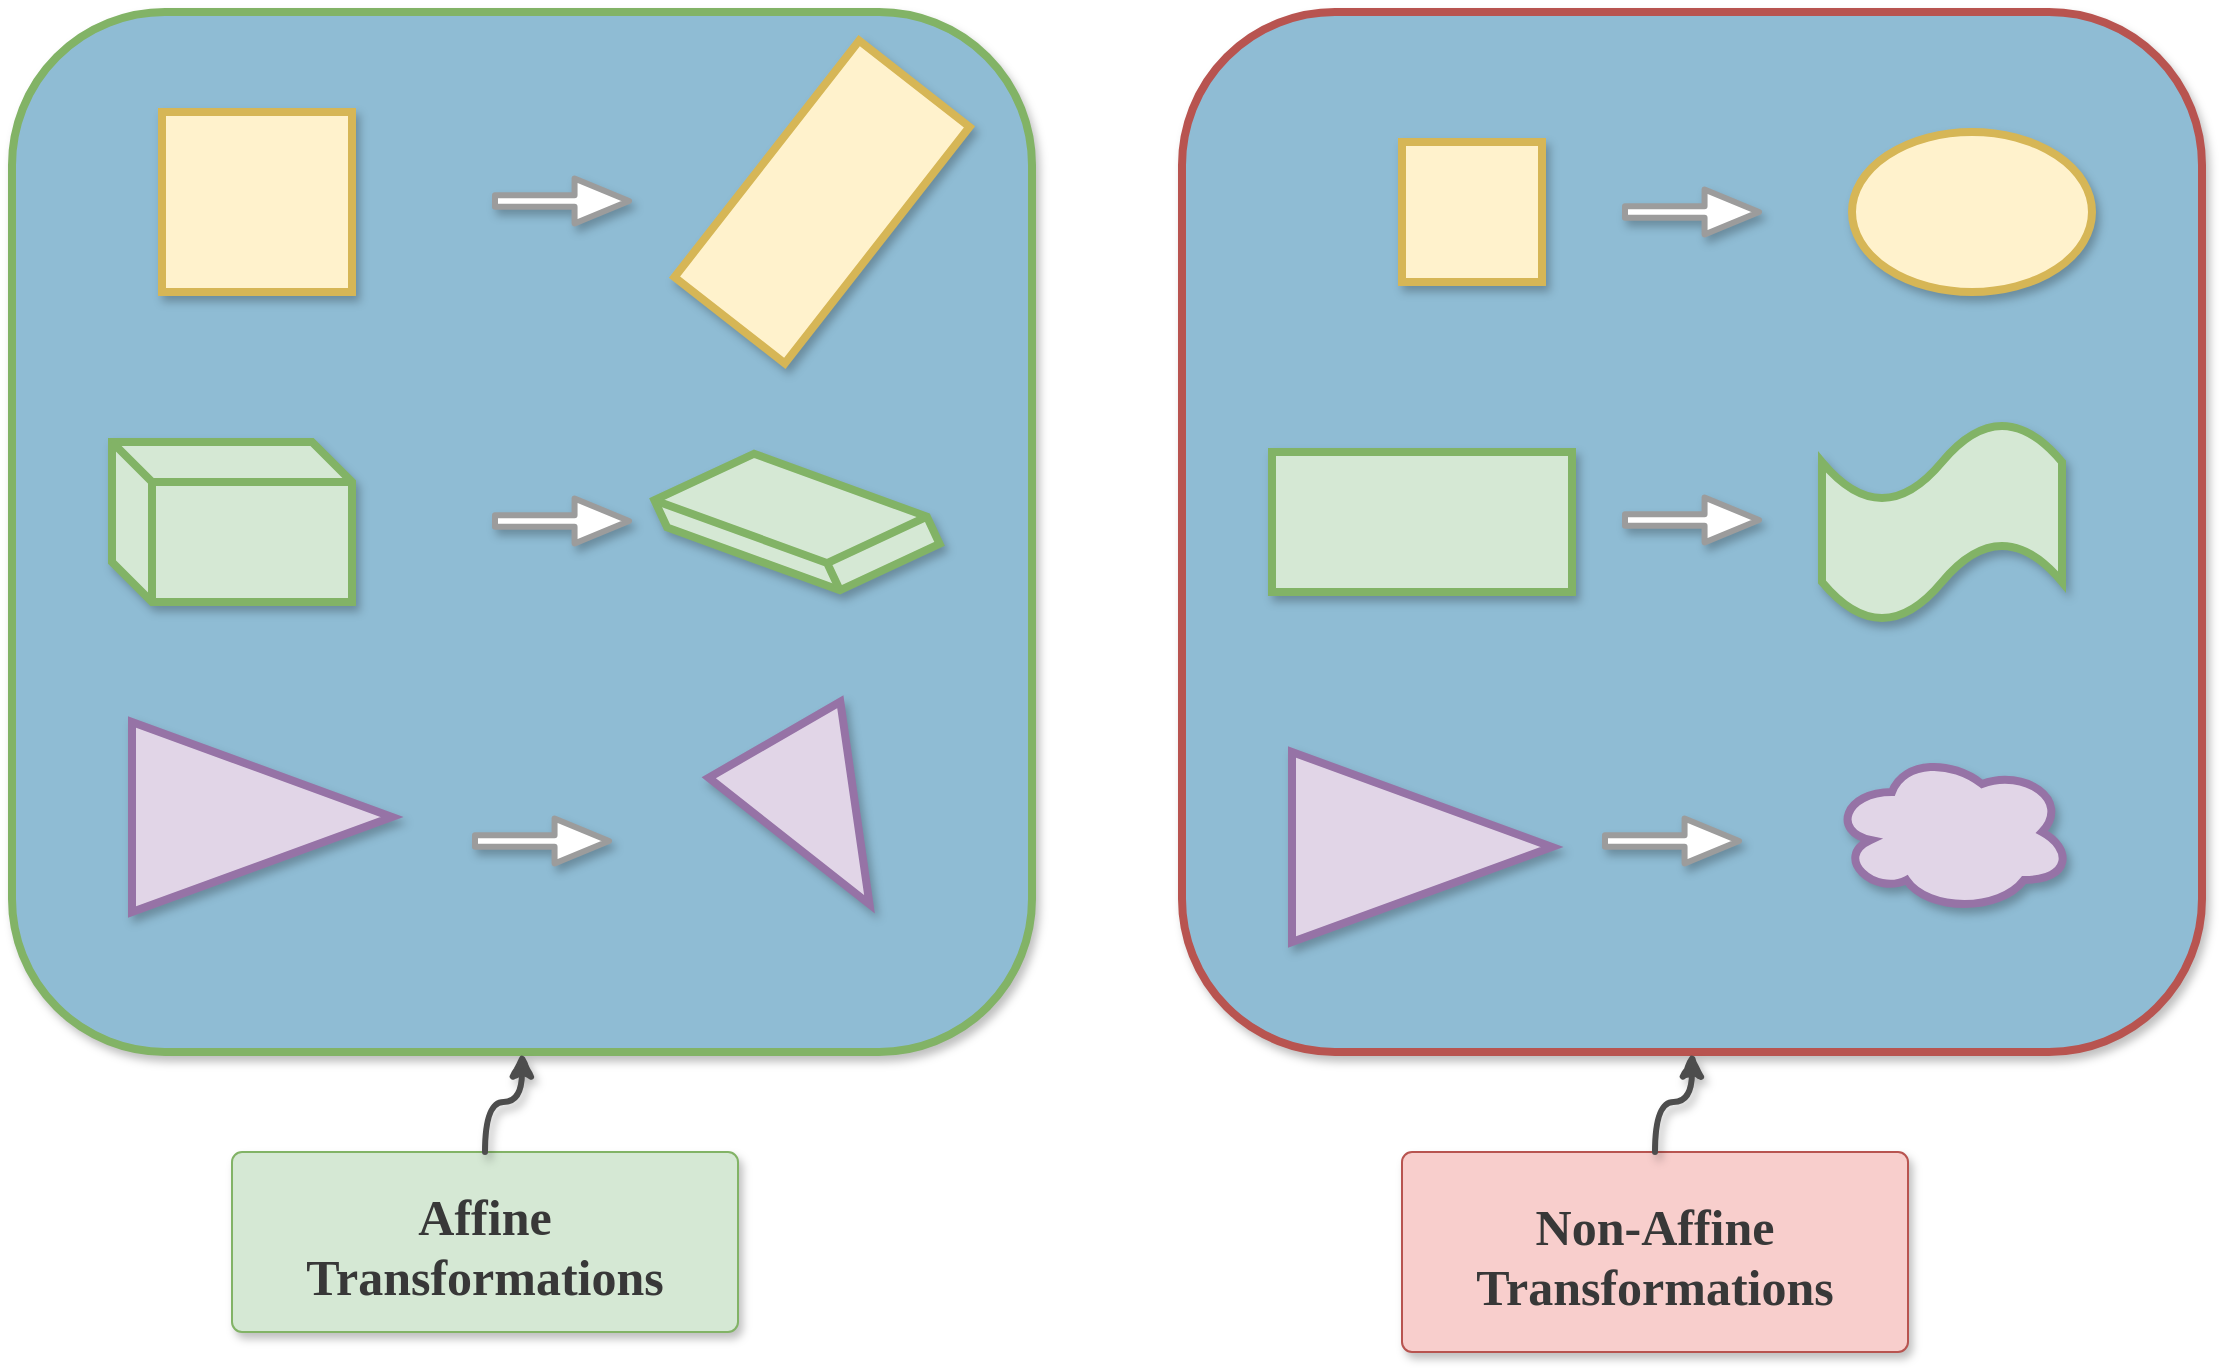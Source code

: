 <mxfile version="13.1.0" type="device"><diagram id="c1d3679a-3571-6179-aeac-5aaa0ecb7153" name="Page-1"><mxGraphModel dx="1422" dy="783" grid="1" gridSize="10" guides="1" tooltips="1" connect="1" arrows="1" fold="1" page="1" pageScale="1" pageWidth="1100" pageHeight="850" math="0" shadow="0"><root><mxCell id="0"/><mxCell id="1" parent="0"/><mxCell id="52171c6b42063799-44" value="" style="rounded=1;whiteSpace=wrap;shadow=1;glass=0;comic=0;labelBackgroundColor=none;strokeColor=#b85450;strokeWidth=4;fillColor=#8FBCD4;fontFamily=Tahoma;fontSize=14;fontColor=#0D0D0D;html=1;" parent="1" vertex="1"><mxGeometry x="625" y="20" width="510" height="520" as="geometry"/></mxCell><mxCell id="52171c6b42063799-43" value="" style="rounded=1;whiteSpace=wrap;shadow=1;glass=0;comic=0;labelBackgroundColor=none;strokeColor=#82b366;strokeWidth=4;fillColor=#8FBCD4;fontFamily=Tahoma;fontSize=14;fontColor=#0D0D0D;html=1;" parent="1" vertex="1"><mxGeometry x="40" y="20" width="510" height="520" as="geometry"/></mxCell><mxCell id="52171c6b42063799-1" value="" style="shape=flexArrow;endArrow=classic;fillColor=#ffffff;shadow=1;strokeColor=#9C9C9C;strokeWidth=3;fontFamily=Comic Sans MS;fontColor=#666666;width=3.667;endSize=8.073;endWidth=13.778;html=1;" parent="1" edge="1"><mxGeometry width="50" height="50" relative="1" as="geometry"><mxPoint x="280" y="274.5" as="sourcePoint"/><mxPoint x="350" y="274.5" as="targetPoint"/></mxGeometry></mxCell><mxCell id="52171c6b42063799-17" value="" style="rounded=0;whiteSpace=wrap;shadow=1;glass=0;comic=0;labelBackgroundColor=none;strokeColor=#d6b656;strokeWidth=4;fillColor=#fff2cc;fontFamily=Tahoma;fontSize=14;fontColor=#0D0D0D;html=1;" parent="1" vertex="1"><mxGeometry x="115" y="70" width="95" height="90" as="geometry"/></mxCell><mxCell id="52171c6b42063799-18" value="" style="shape=flexArrow;endArrow=classic;fillColor=#ffffff;shadow=1;strokeColor=#9C9C9C;strokeWidth=3;fontFamily=Comic Sans MS;fontColor=#666666;width=3.667;endSize=8.073;endWidth=13.778;html=1;" parent="1" edge="1"><mxGeometry width="50" height="50" relative="1" as="geometry"><mxPoint x="280" y="114.5" as="sourcePoint"/><mxPoint x="350" y="114.5" as="targetPoint"/></mxGeometry></mxCell><mxCell id="52171c6b42063799-21" value="" style="shape=flexArrow;endArrow=classic;fillColor=#ffffff;shadow=1;strokeColor=#9C9C9C;strokeWidth=3;fontFamily=Comic Sans MS;fontColor=#666666;width=3.667;endSize=8.073;endWidth=13.778;html=1;" parent="1" edge="1"><mxGeometry width="50" height="50" relative="1" as="geometry"><mxPoint x="270" y="434.5" as="sourcePoint"/><mxPoint x="340" y="434.5" as="targetPoint"/></mxGeometry></mxCell><mxCell id="52171c6b42063799-22" value="" style="rounded=0;whiteSpace=wrap;shadow=1;glass=0;comic=0;labelBackgroundColor=none;strokeColor=#d6b656;strokeWidth=4;fillColor=#fff2cc;fontFamily=Tahoma;fontSize=14;fontColor=#0D0D0D;rotation=-52;html=1;" parent="1" vertex="1"><mxGeometry x="370" y="80" width="150" height="70" as="geometry"/></mxCell><mxCell id="52171c6b42063799-31" value="" style="shape=flexArrow;endArrow=classic;fillColor=#ffffff;shadow=1;strokeColor=#9C9C9C;strokeWidth=3;fontFamily=Comic Sans MS;fontColor=#666666;width=3.667;endSize=8.073;endWidth=13.778;html=1;" parent="1" edge="1"><mxGeometry width="50" height="50" relative="1" as="geometry"><mxPoint x="845" y="274.0" as="sourcePoint"/><mxPoint x="915" y="274.0" as="targetPoint"/></mxGeometry></mxCell><mxCell id="52171c6b42063799-33" value="" style="shape=flexArrow;endArrow=classic;fillColor=#ffffff;shadow=1;strokeColor=#9C9C9C;strokeWidth=3;fontFamily=Comic Sans MS;fontColor=#666666;width=3.667;endSize=8.073;endWidth=13.778;html=1;" parent="1" edge="1"><mxGeometry width="50" height="50" relative="1" as="geometry"><mxPoint x="845" y="120" as="sourcePoint"/><mxPoint x="915" y="120" as="targetPoint"/></mxGeometry></mxCell><mxCell id="52171c6b42063799-36" value="" style="shape=flexArrow;endArrow=classic;fillColor=#ffffff;shadow=1;strokeColor=#9C9C9C;strokeWidth=3;fontFamily=Comic Sans MS;fontColor=#666666;width=3.667;endSize=8.073;endWidth=13.778;html=1;" parent="1" edge="1"><mxGeometry width="50" height="50" relative="1" as="geometry"><mxPoint x="835" y="434.5" as="sourcePoint"/><mxPoint x="905" y="434.5" as="targetPoint"/></mxGeometry></mxCell><mxCell id="52171c6b42063799-37" value="" style="ellipse;whiteSpace=wrap;rounded=0;shadow=1;glass=0;comic=0;labelBackgroundColor=none;strokeColor=#d6b656;strokeWidth=4;fillColor=#fff2cc;fontFamily=Tahoma;fontSize=14;fontColor=#0D0D0D;html=1;" parent="1" vertex="1"><mxGeometry x="960" y="80" width="120" height="80" as="geometry"/></mxCell><mxCell id="52171c6b42063799-40" value="" style="shape=tape;whiteSpace=wrap;rounded=1;shadow=1;glass=0;comic=0;labelBackgroundColor=none;strokeColor=#82b366;strokeWidth=4;fillColor=#d5e8d4;fontFamily=Tahoma;fontSize=14;html=1;" parent="1" vertex="1"><mxGeometry x="945" y="225" width="120" height="100" as="geometry"/></mxCell><mxCell id="52171c6b42063799-41" value="&#10;Affine &#10;Transformations&#10;" style="shadow=1;dashed=0;shape=mxgraph.bootstrap.rrect;align=center;rSize=5;strokeColor=#82b366;fillColor=#d5e8d4;fontColor=#383838;fontStyle=1;fontSize=25;rounded=0;glass=0;comic=1;labelBackgroundColor=none;fontFamily=Tahoma;" parent="1" vertex="1"><mxGeometry x="150" y="590" width="253" height="90" as="geometry"/></mxCell><mxCell id="52171c6b42063799-42" value="&#10;Non-Affine &#10;Transformations&#10;" style="shadow=1;dashed=0;shape=mxgraph.bootstrap.rrect;align=center;rSize=5;strokeColor=#b85450;fillColor=#f8cecc;fontColor=#383838;fontStyle=1;fontSize=25;rounded=0;glass=0;comic=1;labelBackgroundColor=none;fontFamily=Tahoma;" parent="1" vertex="1"><mxGeometry x="735" y="590" width="253" height="100" as="geometry"/></mxCell><mxCell id="52171c6b42063799-45" style="edgeStyle=orthogonalEdgeStyle;comic=1;shadow=1;startFill=0;jettySize=auto;orthogonalLoop=1;strokeColor=#4D4D4D;strokeWidth=3;fillColor=#FFD4D2;fontFamily=Tahoma;fontSize=14;fontColor=#0D0D0D;curved=1;html=1;" parent="1" source="52171c6b42063799-41" target="52171c6b42063799-43" edge="1"><mxGeometry relative="1" as="geometry"/></mxCell><mxCell id="52171c6b42063799-46" style="edgeStyle=orthogonalEdgeStyle;curved=1;comic=1;shadow=1;startFill=0;jettySize=auto;orthogonalLoop=1;strokeColor=#4D4D4D;strokeWidth=3;fillColor=#FFD4D2;fontFamily=Tahoma;fontSize=14;fontColor=#0D0D0D;html=1;" parent="1" source="52171c6b42063799-42" target="52171c6b42063799-44" edge="1"><mxGeometry relative="1" as="geometry"/></mxCell><mxCell id="52171c6b42063799-47" style="edgeStyle=orthogonalEdgeStyle;curved=1;comic=1;exitX=0.5;exitY=1;entryX=0.5;entryY=1;shadow=1;startFill=0;jettySize=auto;orthogonalLoop=1;strokeColor=#4D4D4D;strokeWidth=3;fillColor=#FFD4D2;fontFamily=Tahoma;fontSize=14;fontColor=#0D0D0D;html=1;" parent="1" source="52171c6b42063799-17" target="52171c6b42063799-17" edge="1"><mxGeometry relative="1" as="geometry"/></mxCell><mxCell id="52171c6b42063799-51" value="" style="rounded=0;whiteSpace=wrap;shadow=1;glass=0;comic=0;labelBackgroundColor=none;strokeColor=#d6b656;strokeWidth=4;fillColor=#fff2cc;fontFamily=Tahoma;fontSize=14;fontColor=#0D0D0D;html=1;" parent="1" vertex="1"><mxGeometry x="735" y="85" width="70" height="70" as="geometry"/></mxCell><mxCell id="52171c6b42063799-52" value="" style="rounded=0;whiteSpace=wrap;shadow=1;glass=0;comic=0;labelBackgroundColor=none;strokeColor=#82b366;strokeWidth=4;fillColor=#d5e8d4;fontFamily=Tahoma;fontSize=14;html=1;" parent="1" vertex="1"><mxGeometry x="670" y="240" width="150" height="70" as="geometry"/></mxCell><mxCell id="1700b59ee54d37da-1" value="" style="triangle;whiteSpace=wrap;rounded=0;shadow=1;labelBackgroundColor=none;strokeColor=#9673a6;strokeWidth=4;fillColor=#e1d5e7;fontFamily=Tahoma;fontColor=#0D0D0D;fontSize=14;glass=0;html=1;" parent="1" vertex="1"><mxGeometry x="100" y="375" width="130" height="95" as="geometry"/></mxCell><mxCell id="1700b59ee54d37da-3" value="" style="triangle;whiteSpace=wrap;rounded=0;shadow=1;labelBackgroundColor=none;strokeColor=#9673a6;strokeWidth=4;fillColor=#e1d5e7;fontFamily=Tahoma;fontColor=#0D0D0D;fontSize=14;glass=0;rotation=60;html=1;" parent="1" vertex="1"><mxGeometry x="397.5" y="387" width="95" height="76" as="geometry"/></mxCell><mxCell id="1700b59ee54d37da-4" value="" style="shape=cube;whiteSpace=wrap;boundedLbl=1;rounded=0;shadow=1;labelBackgroundColor=none;strokeColor=#82b366;strokeWidth=4;fillColor=#d5e8d4;fontFamily=Tahoma;fontSize=14;glass=0;html=1;" parent="1" vertex="1"><mxGeometry x="90" y="235" width="120" height="80" as="geometry"/></mxCell><mxCell id="1700b59ee54d37da-5" value="" style="shape=cube;whiteSpace=wrap;boundedLbl=1;rounded=0;shadow=1;labelBackgroundColor=none;strokeColor=#82b366;strokeWidth=4;fillColor=#d5e8d4;fontFamily=Tahoma;fontSize=14;glass=0;size=65;rotation=-25;html=1;" parent="1" vertex="1"><mxGeometry x="372.5" y="235" width="120" height="80" as="geometry"/></mxCell><mxCell id="1700b59ee54d37da-6" value="" style="ellipse;shape=cloud;whiteSpace=wrap;rounded=0;shadow=1;labelBackgroundColor=none;strokeColor=#9673a6;strokeWidth=4;fillColor=#e1d5e7;fontFamily=Tahoma;fontColor=#0D0D0D;fontSize=14;glass=0;html=1;" parent="1" vertex="1"><mxGeometry x="950" y="390" width="120" height="80" as="geometry"/></mxCell><mxCell id="1700b59ee54d37da-7" value="" style="triangle;whiteSpace=wrap;rounded=0;shadow=1;labelBackgroundColor=none;strokeColor=#9673a6;strokeWidth=4;fillColor=#e1d5e7;fontFamily=Tahoma;fontColor=#0D0D0D;fontSize=14;glass=0;html=1;" parent="1" vertex="1"><mxGeometry x="680" y="390" width="130" height="95" as="geometry"/></mxCell></root></mxGraphModel></diagram></mxfile>